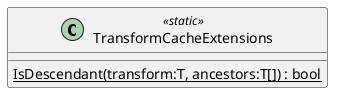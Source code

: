 @startuml
class TransformCacheExtensions <<static>> {
    {static} IsDescendant(transform:T, ancestors:T[]) : bool
}
@enduml
